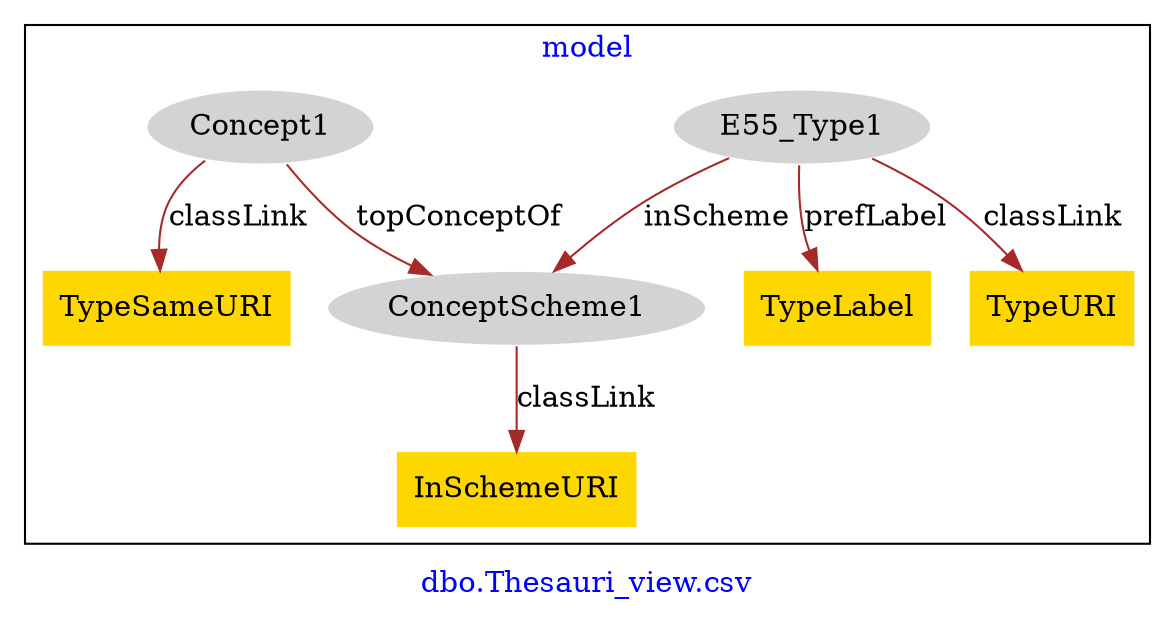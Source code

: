 digraph n0 {
fontcolor="blue"
remincross="true"
label="dbo.Thesauri_view.csv"
subgraph cluster {
label="model"
n2[style="filled",color="white",fillcolor="lightgray",label="E55_Type1"];
n3[shape="plaintext",style="filled",fillcolor="gold",label="TypeURI"];
n4[style="filled",color="white",fillcolor="lightgray",label="ConceptScheme1"];
n5[shape="plaintext",style="filled",fillcolor="gold",label="TypeLabel"];
n6[style="filled",color="white",fillcolor="lightgray",label="Concept1"];
n7[shape="plaintext",style="filled",fillcolor="gold",label="TypeSameURI"];
n8[shape="plaintext",style="filled",fillcolor="gold",label="InSchemeURI"];
}
n2 -> n3[color="brown",fontcolor="black",label="classLink"]
n2 -> n4[color="brown",fontcolor="black",label="inScheme"]
n2 -> n5[color="brown",fontcolor="black",label="prefLabel"]
n6 -> n7[color="brown",fontcolor="black",label="classLink"]
n6 -> n4[color="brown",fontcolor="black",label="topConceptOf"]
n4 -> n8[color="brown",fontcolor="black",label="classLink"]
}
